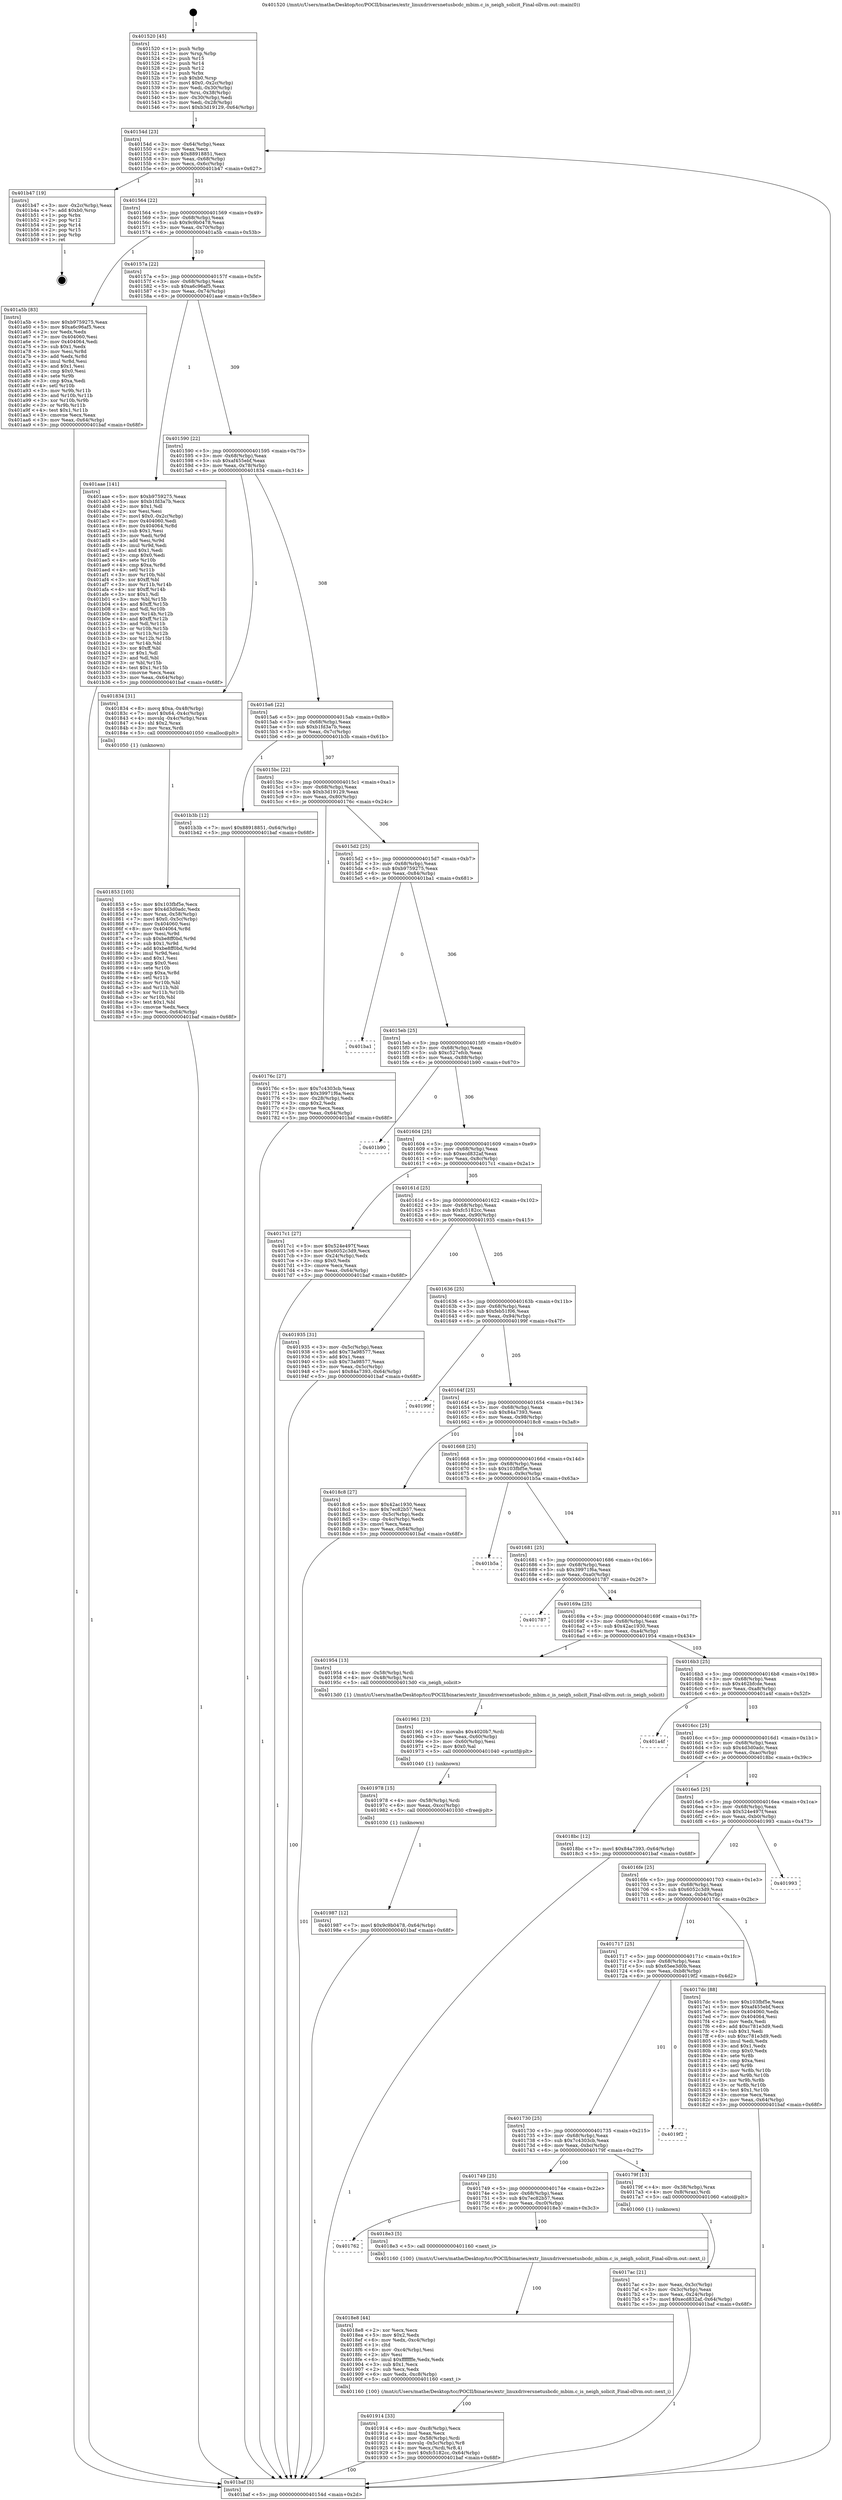 digraph "0x401520" {
  label = "0x401520 (/mnt/c/Users/mathe/Desktop/tcc/POCII/binaries/extr_linuxdriversnetusbcdc_mbim.c_is_neigh_solicit_Final-ollvm.out::main(0))"
  labelloc = "t"
  node[shape=record]

  Entry [label="",width=0.3,height=0.3,shape=circle,fillcolor=black,style=filled]
  "0x40154d" [label="{
     0x40154d [23]\l
     | [instrs]\l
     &nbsp;&nbsp;0x40154d \<+3\>: mov -0x64(%rbp),%eax\l
     &nbsp;&nbsp;0x401550 \<+2\>: mov %eax,%ecx\l
     &nbsp;&nbsp;0x401552 \<+6\>: sub $0x88918851,%ecx\l
     &nbsp;&nbsp;0x401558 \<+3\>: mov %eax,-0x68(%rbp)\l
     &nbsp;&nbsp;0x40155b \<+3\>: mov %ecx,-0x6c(%rbp)\l
     &nbsp;&nbsp;0x40155e \<+6\>: je 0000000000401b47 \<main+0x627\>\l
  }"]
  "0x401b47" [label="{
     0x401b47 [19]\l
     | [instrs]\l
     &nbsp;&nbsp;0x401b47 \<+3\>: mov -0x2c(%rbp),%eax\l
     &nbsp;&nbsp;0x401b4a \<+7\>: add $0xb0,%rsp\l
     &nbsp;&nbsp;0x401b51 \<+1\>: pop %rbx\l
     &nbsp;&nbsp;0x401b52 \<+2\>: pop %r12\l
     &nbsp;&nbsp;0x401b54 \<+2\>: pop %r14\l
     &nbsp;&nbsp;0x401b56 \<+2\>: pop %r15\l
     &nbsp;&nbsp;0x401b58 \<+1\>: pop %rbp\l
     &nbsp;&nbsp;0x401b59 \<+1\>: ret\l
  }"]
  "0x401564" [label="{
     0x401564 [22]\l
     | [instrs]\l
     &nbsp;&nbsp;0x401564 \<+5\>: jmp 0000000000401569 \<main+0x49\>\l
     &nbsp;&nbsp;0x401569 \<+3\>: mov -0x68(%rbp),%eax\l
     &nbsp;&nbsp;0x40156c \<+5\>: sub $0x9c9b0478,%eax\l
     &nbsp;&nbsp;0x401571 \<+3\>: mov %eax,-0x70(%rbp)\l
     &nbsp;&nbsp;0x401574 \<+6\>: je 0000000000401a5b \<main+0x53b\>\l
  }"]
  Exit [label="",width=0.3,height=0.3,shape=circle,fillcolor=black,style=filled,peripheries=2]
  "0x401a5b" [label="{
     0x401a5b [83]\l
     | [instrs]\l
     &nbsp;&nbsp;0x401a5b \<+5\>: mov $0xb9759275,%eax\l
     &nbsp;&nbsp;0x401a60 \<+5\>: mov $0xa6c96af5,%ecx\l
     &nbsp;&nbsp;0x401a65 \<+2\>: xor %edx,%edx\l
     &nbsp;&nbsp;0x401a67 \<+7\>: mov 0x404060,%esi\l
     &nbsp;&nbsp;0x401a6e \<+7\>: mov 0x404064,%edi\l
     &nbsp;&nbsp;0x401a75 \<+3\>: sub $0x1,%edx\l
     &nbsp;&nbsp;0x401a78 \<+3\>: mov %esi,%r8d\l
     &nbsp;&nbsp;0x401a7b \<+3\>: add %edx,%r8d\l
     &nbsp;&nbsp;0x401a7e \<+4\>: imul %r8d,%esi\l
     &nbsp;&nbsp;0x401a82 \<+3\>: and $0x1,%esi\l
     &nbsp;&nbsp;0x401a85 \<+3\>: cmp $0x0,%esi\l
     &nbsp;&nbsp;0x401a88 \<+4\>: sete %r9b\l
     &nbsp;&nbsp;0x401a8c \<+3\>: cmp $0xa,%edi\l
     &nbsp;&nbsp;0x401a8f \<+4\>: setl %r10b\l
     &nbsp;&nbsp;0x401a93 \<+3\>: mov %r9b,%r11b\l
     &nbsp;&nbsp;0x401a96 \<+3\>: and %r10b,%r11b\l
     &nbsp;&nbsp;0x401a99 \<+3\>: xor %r10b,%r9b\l
     &nbsp;&nbsp;0x401a9c \<+3\>: or %r9b,%r11b\l
     &nbsp;&nbsp;0x401a9f \<+4\>: test $0x1,%r11b\l
     &nbsp;&nbsp;0x401aa3 \<+3\>: cmovne %ecx,%eax\l
     &nbsp;&nbsp;0x401aa6 \<+3\>: mov %eax,-0x64(%rbp)\l
     &nbsp;&nbsp;0x401aa9 \<+5\>: jmp 0000000000401baf \<main+0x68f\>\l
  }"]
  "0x40157a" [label="{
     0x40157a [22]\l
     | [instrs]\l
     &nbsp;&nbsp;0x40157a \<+5\>: jmp 000000000040157f \<main+0x5f\>\l
     &nbsp;&nbsp;0x40157f \<+3\>: mov -0x68(%rbp),%eax\l
     &nbsp;&nbsp;0x401582 \<+5\>: sub $0xa6c96af5,%eax\l
     &nbsp;&nbsp;0x401587 \<+3\>: mov %eax,-0x74(%rbp)\l
     &nbsp;&nbsp;0x40158a \<+6\>: je 0000000000401aae \<main+0x58e\>\l
  }"]
  "0x401987" [label="{
     0x401987 [12]\l
     | [instrs]\l
     &nbsp;&nbsp;0x401987 \<+7\>: movl $0x9c9b0478,-0x64(%rbp)\l
     &nbsp;&nbsp;0x40198e \<+5\>: jmp 0000000000401baf \<main+0x68f\>\l
  }"]
  "0x401aae" [label="{
     0x401aae [141]\l
     | [instrs]\l
     &nbsp;&nbsp;0x401aae \<+5\>: mov $0xb9759275,%eax\l
     &nbsp;&nbsp;0x401ab3 \<+5\>: mov $0xb1fd3a7b,%ecx\l
     &nbsp;&nbsp;0x401ab8 \<+2\>: mov $0x1,%dl\l
     &nbsp;&nbsp;0x401aba \<+2\>: xor %esi,%esi\l
     &nbsp;&nbsp;0x401abc \<+7\>: movl $0x0,-0x2c(%rbp)\l
     &nbsp;&nbsp;0x401ac3 \<+7\>: mov 0x404060,%edi\l
     &nbsp;&nbsp;0x401aca \<+8\>: mov 0x404064,%r8d\l
     &nbsp;&nbsp;0x401ad2 \<+3\>: sub $0x1,%esi\l
     &nbsp;&nbsp;0x401ad5 \<+3\>: mov %edi,%r9d\l
     &nbsp;&nbsp;0x401ad8 \<+3\>: add %esi,%r9d\l
     &nbsp;&nbsp;0x401adb \<+4\>: imul %r9d,%edi\l
     &nbsp;&nbsp;0x401adf \<+3\>: and $0x1,%edi\l
     &nbsp;&nbsp;0x401ae2 \<+3\>: cmp $0x0,%edi\l
     &nbsp;&nbsp;0x401ae5 \<+4\>: sete %r10b\l
     &nbsp;&nbsp;0x401ae9 \<+4\>: cmp $0xa,%r8d\l
     &nbsp;&nbsp;0x401aed \<+4\>: setl %r11b\l
     &nbsp;&nbsp;0x401af1 \<+3\>: mov %r10b,%bl\l
     &nbsp;&nbsp;0x401af4 \<+3\>: xor $0xff,%bl\l
     &nbsp;&nbsp;0x401af7 \<+3\>: mov %r11b,%r14b\l
     &nbsp;&nbsp;0x401afa \<+4\>: xor $0xff,%r14b\l
     &nbsp;&nbsp;0x401afe \<+3\>: xor $0x1,%dl\l
     &nbsp;&nbsp;0x401b01 \<+3\>: mov %bl,%r15b\l
     &nbsp;&nbsp;0x401b04 \<+4\>: and $0xff,%r15b\l
     &nbsp;&nbsp;0x401b08 \<+3\>: and %dl,%r10b\l
     &nbsp;&nbsp;0x401b0b \<+3\>: mov %r14b,%r12b\l
     &nbsp;&nbsp;0x401b0e \<+4\>: and $0xff,%r12b\l
     &nbsp;&nbsp;0x401b12 \<+3\>: and %dl,%r11b\l
     &nbsp;&nbsp;0x401b15 \<+3\>: or %r10b,%r15b\l
     &nbsp;&nbsp;0x401b18 \<+3\>: or %r11b,%r12b\l
     &nbsp;&nbsp;0x401b1b \<+3\>: xor %r12b,%r15b\l
     &nbsp;&nbsp;0x401b1e \<+3\>: or %r14b,%bl\l
     &nbsp;&nbsp;0x401b21 \<+3\>: xor $0xff,%bl\l
     &nbsp;&nbsp;0x401b24 \<+3\>: or $0x1,%dl\l
     &nbsp;&nbsp;0x401b27 \<+2\>: and %dl,%bl\l
     &nbsp;&nbsp;0x401b29 \<+3\>: or %bl,%r15b\l
     &nbsp;&nbsp;0x401b2c \<+4\>: test $0x1,%r15b\l
     &nbsp;&nbsp;0x401b30 \<+3\>: cmovne %ecx,%eax\l
     &nbsp;&nbsp;0x401b33 \<+3\>: mov %eax,-0x64(%rbp)\l
     &nbsp;&nbsp;0x401b36 \<+5\>: jmp 0000000000401baf \<main+0x68f\>\l
  }"]
  "0x401590" [label="{
     0x401590 [22]\l
     | [instrs]\l
     &nbsp;&nbsp;0x401590 \<+5\>: jmp 0000000000401595 \<main+0x75\>\l
     &nbsp;&nbsp;0x401595 \<+3\>: mov -0x68(%rbp),%eax\l
     &nbsp;&nbsp;0x401598 \<+5\>: sub $0xaf455ebf,%eax\l
     &nbsp;&nbsp;0x40159d \<+3\>: mov %eax,-0x78(%rbp)\l
     &nbsp;&nbsp;0x4015a0 \<+6\>: je 0000000000401834 \<main+0x314\>\l
  }"]
  "0x401978" [label="{
     0x401978 [15]\l
     | [instrs]\l
     &nbsp;&nbsp;0x401978 \<+4\>: mov -0x58(%rbp),%rdi\l
     &nbsp;&nbsp;0x40197c \<+6\>: mov %eax,-0xcc(%rbp)\l
     &nbsp;&nbsp;0x401982 \<+5\>: call 0000000000401030 \<free@plt\>\l
     | [calls]\l
     &nbsp;&nbsp;0x401030 \{1\} (unknown)\l
  }"]
  "0x401834" [label="{
     0x401834 [31]\l
     | [instrs]\l
     &nbsp;&nbsp;0x401834 \<+8\>: movq $0xa,-0x48(%rbp)\l
     &nbsp;&nbsp;0x40183c \<+7\>: movl $0x64,-0x4c(%rbp)\l
     &nbsp;&nbsp;0x401843 \<+4\>: movslq -0x4c(%rbp),%rax\l
     &nbsp;&nbsp;0x401847 \<+4\>: shl $0x2,%rax\l
     &nbsp;&nbsp;0x40184b \<+3\>: mov %rax,%rdi\l
     &nbsp;&nbsp;0x40184e \<+5\>: call 0000000000401050 \<malloc@plt\>\l
     | [calls]\l
     &nbsp;&nbsp;0x401050 \{1\} (unknown)\l
  }"]
  "0x4015a6" [label="{
     0x4015a6 [22]\l
     | [instrs]\l
     &nbsp;&nbsp;0x4015a6 \<+5\>: jmp 00000000004015ab \<main+0x8b\>\l
     &nbsp;&nbsp;0x4015ab \<+3\>: mov -0x68(%rbp),%eax\l
     &nbsp;&nbsp;0x4015ae \<+5\>: sub $0xb1fd3a7b,%eax\l
     &nbsp;&nbsp;0x4015b3 \<+3\>: mov %eax,-0x7c(%rbp)\l
     &nbsp;&nbsp;0x4015b6 \<+6\>: je 0000000000401b3b \<main+0x61b\>\l
  }"]
  "0x401961" [label="{
     0x401961 [23]\l
     | [instrs]\l
     &nbsp;&nbsp;0x401961 \<+10\>: movabs $0x4020b7,%rdi\l
     &nbsp;&nbsp;0x40196b \<+3\>: mov %eax,-0x60(%rbp)\l
     &nbsp;&nbsp;0x40196e \<+3\>: mov -0x60(%rbp),%esi\l
     &nbsp;&nbsp;0x401971 \<+2\>: mov $0x0,%al\l
     &nbsp;&nbsp;0x401973 \<+5\>: call 0000000000401040 \<printf@plt\>\l
     | [calls]\l
     &nbsp;&nbsp;0x401040 \{1\} (unknown)\l
  }"]
  "0x401b3b" [label="{
     0x401b3b [12]\l
     | [instrs]\l
     &nbsp;&nbsp;0x401b3b \<+7\>: movl $0x88918851,-0x64(%rbp)\l
     &nbsp;&nbsp;0x401b42 \<+5\>: jmp 0000000000401baf \<main+0x68f\>\l
  }"]
  "0x4015bc" [label="{
     0x4015bc [22]\l
     | [instrs]\l
     &nbsp;&nbsp;0x4015bc \<+5\>: jmp 00000000004015c1 \<main+0xa1\>\l
     &nbsp;&nbsp;0x4015c1 \<+3\>: mov -0x68(%rbp),%eax\l
     &nbsp;&nbsp;0x4015c4 \<+5\>: sub $0xb3d19129,%eax\l
     &nbsp;&nbsp;0x4015c9 \<+3\>: mov %eax,-0x80(%rbp)\l
     &nbsp;&nbsp;0x4015cc \<+6\>: je 000000000040176c \<main+0x24c\>\l
  }"]
  "0x401914" [label="{
     0x401914 [33]\l
     | [instrs]\l
     &nbsp;&nbsp;0x401914 \<+6\>: mov -0xc8(%rbp),%ecx\l
     &nbsp;&nbsp;0x40191a \<+3\>: imul %eax,%ecx\l
     &nbsp;&nbsp;0x40191d \<+4\>: mov -0x58(%rbp),%rdi\l
     &nbsp;&nbsp;0x401921 \<+4\>: movslq -0x5c(%rbp),%r8\l
     &nbsp;&nbsp;0x401925 \<+4\>: mov %ecx,(%rdi,%r8,4)\l
     &nbsp;&nbsp;0x401929 \<+7\>: movl $0xfc5182cc,-0x64(%rbp)\l
     &nbsp;&nbsp;0x401930 \<+5\>: jmp 0000000000401baf \<main+0x68f\>\l
  }"]
  "0x40176c" [label="{
     0x40176c [27]\l
     | [instrs]\l
     &nbsp;&nbsp;0x40176c \<+5\>: mov $0x7c4303cb,%eax\l
     &nbsp;&nbsp;0x401771 \<+5\>: mov $0x39971f6a,%ecx\l
     &nbsp;&nbsp;0x401776 \<+3\>: mov -0x28(%rbp),%edx\l
     &nbsp;&nbsp;0x401779 \<+3\>: cmp $0x2,%edx\l
     &nbsp;&nbsp;0x40177c \<+3\>: cmovne %ecx,%eax\l
     &nbsp;&nbsp;0x40177f \<+3\>: mov %eax,-0x64(%rbp)\l
     &nbsp;&nbsp;0x401782 \<+5\>: jmp 0000000000401baf \<main+0x68f\>\l
  }"]
  "0x4015d2" [label="{
     0x4015d2 [25]\l
     | [instrs]\l
     &nbsp;&nbsp;0x4015d2 \<+5\>: jmp 00000000004015d7 \<main+0xb7\>\l
     &nbsp;&nbsp;0x4015d7 \<+3\>: mov -0x68(%rbp),%eax\l
     &nbsp;&nbsp;0x4015da \<+5\>: sub $0xb9759275,%eax\l
     &nbsp;&nbsp;0x4015df \<+6\>: mov %eax,-0x84(%rbp)\l
     &nbsp;&nbsp;0x4015e5 \<+6\>: je 0000000000401ba1 \<main+0x681\>\l
  }"]
  "0x401baf" [label="{
     0x401baf [5]\l
     | [instrs]\l
     &nbsp;&nbsp;0x401baf \<+5\>: jmp 000000000040154d \<main+0x2d\>\l
  }"]
  "0x401520" [label="{
     0x401520 [45]\l
     | [instrs]\l
     &nbsp;&nbsp;0x401520 \<+1\>: push %rbp\l
     &nbsp;&nbsp;0x401521 \<+3\>: mov %rsp,%rbp\l
     &nbsp;&nbsp;0x401524 \<+2\>: push %r15\l
     &nbsp;&nbsp;0x401526 \<+2\>: push %r14\l
     &nbsp;&nbsp;0x401528 \<+2\>: push %r12\l
     &nbsp;&nbsp;0x40152a \<+1\>: push %rbx\l
     &nbsp;&nbsp;0x40152b \<+7\>: sub $0xb0,%rsp\l
     &nbsp;&nbsp;0x401532 \<+7\>: movl $0x0,-0x2c(%rbp)\l
     &nbsp;&nbsp;0x401539 \<+3\>: mov %edi,-0x30(%rbp)\l
     &nbsp;&nbsp;0x40153c \<+4\>: mov %rsi,-0x38(%rbp)\l
     &nbsp;&nbsp;0x401540 \<+3\>: mov -0x30(%rbp),%edi\l
     &nbsp;&nbsp;0x401543 \<+3\>: mov %edi,-0x28(%rbp)\l
     &nbsp;&nbsp;0x401546 \<+7\>: movl $0xb3d19129,-0x64(%rbp)\l
  }"]
  "0x4018e8" [label="{
     0x4018e8 [44]\l
     | [instrs]\l
     &nbsp;&nbsp;0x4018e8 \<+2\>: xor %ecx,%ecx\l
     &nbsp;&nbsp;0x4018ea \<+5\>: mov $0x2,%edx\l
     &nbsp;&nbsp;0x4018ef \<+6\>: mov %edx,-0xc4(%rbp)\l
     &nbsp;&nbsp;0x4018f5 \<+1\>: cltd\l
     &nbsp;&nbsp;0x4018f6 \<+6\>: mov -0xc4(%rbp),%esi\l
     &nbsp;&nbsp;0x4018fc \<+2\>: idiv %esi\l
     &nbsp;&nbsp;0x4018fe \<+6\>: imul $0xfffffffe,%edx,%edx\l
     &nbsp;&nbsp;0x401904 \<+3\>: sub $0x1,%ecx\l
     &nbsp;&nbsp;0x401907 \<+2\>: sub %ecx,%edx\l
     &nbsp;&nbsp;0x401909 \<+6\>: mov %edx,-0xc8(%rbp)\l
     &nbsp;&nbsp;0x40190f \<+5\>: call 0000000000401160 \<next_i\>\l
     | [calls]\l
     &nbsp;&nbsp;0x401160 \{100\} (/mnt/c/Users/mathe/Desktop/tcc/POCII/binaries/extr_linuxdriversnetusbcdc_mbim.c_is_neigh_solicit_Final-ollvm.out::next_i)\l
  }"]
  "0x401ba1" [label="{
     0x401ba1\l
  }", style=dashed]
  "0x4015eb" [label="{
     0x4015eb [25]\l
     | [instrs]\l
     &nbsp;&nbsp;0x4015eb \<+5\>: jmp 00000000004015f0 \<main+0xd0\>\l
     &nbsp;&nbsp;0x4015f0 \<+3\>: mov -0x68(%rbp),%eax\l
     &nbsp;&nbsp;0x4015f3 \<+5\>: sub $0xc527efcb,%eax\l
     &nbsp;&nbsp;0x4015f8 \<+6\>: mov %eax,-0x88(%rbp)\l
     &nbsp;&nbsp;0x4015fe \<+6\>: je 0000000000401b90 \<main+0x670\>\l
  }"]
  "0x401762" [label="{
     0x401762\l
  }", style=dashed]
  "0x401b90" [label="{
     0x401b90\l
  }", style=dashed]
  "0x401604" [label="{
     0x401604 [25]\l
     | [instrs]\l
     &nbsp;&nbsp;0x401604 \<+5\>: jmp 0000000000401609 \<main+0xe9\>\l
     &nbsp;&nbsp;0x401609 \<+3\>: mov -0x68(%rbp),%eax\l
     &nbsp;&nbsp;0x40160c \<+5\>: sub $0xecd832af,%eax\l
     &nbsp;&nbsp;0x401611 \<+6\>: mov %eax,-0x8c(%rbp)\l
     &nbsp;&nbsp;0x401617 \<+6\>: je 00000000004017c1 \<main+0x2a1\>\l
  }"]
  "0x4018e3" [label="{
     0x4018e3 [5]\l
     | [instrs]\l
     &nbsp;&nbsp;0x4018e3 \<+5\>: call 0000000000401160 \<next_i\>\l
     | [calls]\l
     &nbsp;&nbsp;0x401160 \{100\} (/mnt/c/Users/mathe/Desktop/tcc/POCII/binaries/extr_linuxdriversnetusbcdc_mbim.c_is_neigh_solicit_Final-ollvm.out::next_i)\l
  }"]
  "0x4017c1" [label="{
     0x4017c1 [27]\l
     | [instrs]\l
     &nbsp;&nbsp;0x4017c1 \<+5\>: mov $0x524e497f,%eax\l
     &nbsp;&nbsp;0x4017c6 \<+5\>: mov $0x6052c3d9,%ecx\l
     &nbsp;&nbsp;0x4017cb \<+3\>: mov -0x24(%rbp),%edx\l
     &nbsp;&nbsp;0x4017ce \<+3\>: cmp $0x0,%edx\l
     &nbsp;&nbsp;0x4017d1 \<+3\>: cmove %ecx,%eax\l
     &nbsp;&nbsp;0x4017d4 \<+3\>: mov %eax,-0x64(%rbp)\l
     &nbsp;&nbsp;0x4017d7 \<+5\>: jmp 0000000000401baf \<main+0x68f\>\l
  }"]
  "0x40161d" [label="{
     0x40161d [25]\l
     | [instrs]\l
     &nbsp;&nbsp;0x40161d \<+5\>: jmp 0000000000401622 \<main+0x102\>\l
     &nbsp;&nbsp;0x401622 \<+3\>: mov -0x68(%rbp),%eax\l
     &nbsp;&nbsp;0x401625 \<+5\>: sub $0xfc5182cc,%eax\l
     &nbsp;&nbsp;0x40162a \<+6\>: mov %eax,-0x90(%rbp)\l
     &nbsp;&nbsp;0x401630 \<+6\>: je 0000000000401935 \<main+0x415\>\l
  }"]
  "0x401853" [label="{
     0x401853 [105]\l
     | [instrs]\l
     &nbsp;&nbsp;0x401853 \<+5\>: mov $0x103fbf5e,%ecx\l
     &nbsp;&nbsp;0x401858 \<+5\>: mov $0x4d3d0adc,%edx\l
     &nbsp;&nbsp;0x40185d \<+4\>: mov %rax,-0x58(%rbp)\l
     &nbsp;&nbsp;0x401861 \<+7\>: movl $0x0,-0x5c(%rbp)\l
     &nbsp;&nbsp;0x401868 \<+7\>: mov 0x404060,%esi\l
     &nbsp;&nbsp;0x40186f \<+8\>: mov 0x404064,%r8d\l
     &nbsp;&nbsp;0x401877 \<+3\>: mov %esi,%r9d\l
     &nbsp;&nbsp;0x40187a \<+7\>: sub $0xbe8ff0bd,%r9d\l
     &nbsp;&nbsp;0x401881 \<+4\>: sub $0x1,%r9d\l
     &nbsp;&nbsp;0x401885 \<+7\>: add $0xbe8ff0bd,%r9d\l
     &nbsp;&nbsp;0x40188c \<+4\>: imul %r9d,%esi\l
     &nbsp;&nbsp;0x401890 \<+3\>: and $0x1,%esi\l
     &nbsp;&nbsp;0x401893 \<+3\>: cmp $0x0,%esi\l
     &nbsp;&nbsp;0x401896 \<+4\>: sete %r10b\l
     &nbsp;&nbsp;0x40189a \<+4\>: cmp $0xa,%r8d\l
     &nbsp;&nbsp;0x40189e \<+4\>: setl %r11b\l
     &nbsp;&nbsp;0x4018a2 \<+3\>: mov %r10b,%bl\l
     &nbsp;&nbsp;0x4018a5 \<+3\>: and %r11b,%bl\l
     &nbsp;&nbsp;0x4018a8 \<+3\>: xor %r11b,%r10b\l
     &nbsp;&nbsp;0x4018ab \<+3\>: or %r10b,%bl\l
     &nbsp;&nbsp;0x4018ae \<+3\>: test $0x1,%bl\l
     &nbsp;&nbsp;0x4018b1 \<+3\>: cmovne %edx,%ecx\l
     &nbsp;&nbsp;0x4018b4 \<+3\>: mov %ecx,-0x64(%rbp)\l
     &nbsp;&nbsp;0x4018b7 \<+5\>: jmp 0000000000401baf \<main+0x68f\>\l
  }"]
  "0x401935" [label="{
     0x401935 [31]\l
     | [instrs]\l
     &nbsp;&nbsp;0x401935 \<+3\>: mov -0x5c(%rbp),%eax\l
     &nbsp;&nbsp;0x401938 \<+5\>: add $0x73a98577,%eax\l
     &nbsp;&nbsp;0x40193d \<+3\>: add $0x1,%eax\l
     &nbsp;&nbsp;0x401940 \<+5\>: sub $0x73a98577,%eax\l
     &nbsp;&nbsp;0x401945 \<+3\>: mov %eax,-0x5c(%rbp)\l
     &nbsp;&nbsp;0x401948 \<+7\>: movl $0x84a7393,-0x64(%rbp)\l
     &nbsp;&nbsp;0x40194f \<+5\>: jmp 0000000000401baf \<main+0x68f\>\l
  }"]
  "0x401636" [label="{
     0x401636 [25]\l
     | [instrs]\l
     &nbsp;&nbsp;0x401636 \<+5\>: jmp 000000000040163b \<main+0x11b\>\l
     &nbsp;&nbsp;0x40163b \<+3\>: mov -0x68(%rbp),%eax\l
     &nbsp;&nbsp;0x40163e \<+5\>: sub $0xfeb51f06,%eax\l
     &nbsp;&nbsp;0x401643 \<+6\>: mov %eax,-0x94(%rbp)\l
     &nbsp;&nbsp;0x401649 \<+6\>: je 000000000040199f \<main+0x47f\>\l
  }"]
  "0x4017ac" [label="{
     0x4017ac [21]\l
     | [instrs]\l
     &nbsp;&nbsp;0x4017ac \<+3\>: mov %eax,-0x3c(%rbp)\l
     &nbsp;&nbsp;0x4017af \<+3\>: mov -0x3c(%rbp),%eax\l
     &nbsp;&nbsp;0x4017b2 \<+3\>: mov %eax,-0x24(%rbp)\l
     &nbsp;&nbsp;0x4017b5 \<+7\>: movl $0xecd832af,-0x64(%rbp)\l
     &nbsp;&nbsp;0x4017bc \<+5\>: jmp 0000000000401baf \<main+0x68f\>\l
  }"]
  "0x40199f" [label="{
     0x40199f\l
  }", style=dashed]
  "0x40164f" [label="{
     0x40164f [25]\l
     | [instrs]\l
     &nbsp;&nbsp;0x40164f \<+5\>: jmp 0000000000401654 \<main+0x134\>\l
     &nbsp;&nbsp;0x401654 \<+3\>: mov -0x68(%rbp),%eax\l
     &nbsp;&nbsp;0x401657 \<+5\>: sub $0x84a7393,%eax\l
     &nbsp;&nbsp;0x40165c \<+6\>: mov %eax,-0x98(%rbp)\l
     &nbsp;&nbsp;0x401662 \<+6\>: je 00000000004018c8 \<main+0x3a8\>\l
  }"]
  "0x401749" [label="{
     0x401749 [25]\l
     | [instrs]\l
     &nbsp;&nbsp;0x401749 \<+5\>: jmp 000000000040174e \<main+0x22e\>\l
     &nbsp;&nbsp;0x40174e \<+3\>: mov -0x68(%rbp),%eax\l
     &nbsp;&nbsp;0x401751 \<+5\>: sub $0x7ec82b57,%eax\l
     &nbsp;&nbsp;0x401756 \<+6\>: mov %eax,-0xc0(%rbp)\l
     &nbsp;&nbsp;0x40175c \<+6\>: je 00000000004018e3 \<main+0x3c3\>\l
  }"]
  "0x4018c8" [label="{
     0x4018c8 [27]\l
     | [instrs]\l
     &nbsp;&nbsp;0x4018c8 \<+5\>: mov $0x42ac1930,%eax\l
     &nbsp;&nbsp;0x4018cd \<+5\>: mov $0x7ec82b57,%ecx\l
     &nbsp;&nbsp;0x4018d2 \<+3\>: mov -0x5c(%rbp),%edx\l
     &nbsp;&nbsp;0x4018d5 \<+3\>: cmp -0x4c(%rbp),%edx\l
     &nbsp;&nbsp;0x4018d8 \<+3\>: cmovl %ecx,%eax\l
     &nbsp;&nbsp;0x4018db \<+3\>: mov %eax,-0x64(%rbp)\l
     &nbsp;&nbsp;0x4018de \<+5\>: jmp 0000000000401baf \<main+0x68f\>\l
  }"]
  "0x401668" [label="{
     0x401668 [25]\l
     | [instrs]\l
     &nbsp;&nbsp;0x401668 \<+5\>: jmp 000000000040166d \<main+0x14d\>\l
     &nbsp;&nbsp;0x40166d \<+3\>: mov -0x68(%rbp),%eax\l
     &nbsp;&nbsp;0x401670 \<+5\>: sub $0x103fbf5e,%eax\l
     &nbsp;&nbsp;0x401675 \<+6\>: mov %eax,-0x9c(%rbp)\l
     &nbsp;&nbsp;0x40167b \<+6\>: je 0000000000401b5a \<main+0x63a\>\l
  }"]
  "0x40179f" [label="{
     0x40179f [13]\l
     | [instrs]\l
     &nbsp;&nbsp;0x40179f \<+4\>: mov -0x38(%rbp),%rax\l
     &nbsp;&nbsp;0x4017a3 \<+4\>: mov 0x8(%rax),%rdi\l
     &nbsp;&nbsp;0x4017a7 \<+5\>: call 0000000000401060 \<atoi@plt\>\l
     | [calls]\l
     &nbsp;&nbsp;0x401060 \{1\} (unknown)\l
  }"]
  "0x401b5a" [label="{
     0x401b5a\l
  }", style=dashed]
  "0x401681" [label="{
     0x401681 [25]\l
     | [instrs]\l
     &nbsp;&nbsp;0x401681 \<+5\>: jmp 0000000000401686 \<main+0x166\>\l
     &nbsp;&nbsp;0x401686 \<+3\>: mov -0x68(%rbp),%eax\l
     &nbsp;&nbsp;0x401689 \<+5\>: sub $0x39971f6a,%eax\l
     &nbsp;&nbsp;0x40168e \<+6\>: mov %eax,-0xa0(%rbp)\l
     &nbsp;&nbsp;0x401694 \<+6\>: je 0000000000401787 \<main+0x267\>\l
  }"]
  "0x401730" [label="{
     0x401730 [25]\l
     | [instrs]\l
     &nbsp;&nbsp;0x401730 \<+5\>: jmp 0000000000401735 \<main+0x215\>\l
     &nbsp;&nbsp;0x401735 \<+3\>: mov -0x68(%rbp),%eax\l
     &nbsp;&nbsp;0x401738 \<+5\>: sub $0x7c4303cb,%eax\l
     &nbsp;&nbsp;0x40173d \<+6\>: mov %eax,-0xbc(%rbp)\l
     &nbsp;&nbsp;0x401743 \<+6\>: je 000000000040179f \<main+0x27f\>\l
  }"]
  "0x401787" [label="{
     0x401787\l
  }", style=dashed]
  "0x40169a" [label="{
     0x40169a [25]\l
     | [instrs]\l
     &nbsp;&nbsp;0x40169a \<+5\>: jmp 000000000040169f \<main+0x17f\>\l
     &nbsp;&nbsp;0x40169f \<+3\>: mov -0x68(%rbp),%eax\l
     &nbsp;&nbsp;0x4016a2 \<+5\>: sub $0x42ac1930,%eax\l
     &nbsp;&nbsp;0x4016a7 \<+6\>: mov %eax,-0xa4(%rbp)\l
     &nbsp;&nbsp;0x4016ad \<+6\>: je 0000000000401954 \<main+0x434\>\l
  }"]
  "0x4019f2" [label="{
     0x4019f2\l
  }", style=dashed]
  "0x401954" [label="{
     0x401954 [13]\l
     | [instrs]\l
     &nbsp;&nbsp;0x401954 \<+4\>: mov -0x58(%rbp),%rdi\l
     &nbsp;&nbsp;0x401958 \<+4\>: mov -0x48(%rbp),%rsi\l
     &nbsp;&nbsp;0x40195c \<+5\>: call 00000000004013d0 \<is_neigh_solicit\>\l
     | [calls]\l
     &nbsp;&nbsp;0x4013d0 \{1\} (/mnt/c/Users/mathe/Desktop/tcc/POCII/binaries/extr_linuxdriversnetusbcdc_mbim.c_is_neigh_solicit_Final-ollvm.out::is_neigh_solicit)\l
  }"]
  "0x4016b3" [label="{
     0x4016b3 [25]\l
     | [instrs]\l
     &nbsp;&nbsp;0x4016b3 \<+5\>: jmp 00000000004016b8 \<main+0x198\>\l
     &nbsp;&nbsp;0x4016b8 \<+3\>: mov -0x68(%rbp),%eax\l
     &nbsp;&nbsp;0x4016bb \<+5\>: sub $0x462bfcde,%eax\l
     &nbsp;&nbsp;0x4016c0 \<+6\>: mov %eax,-0xa8(%rbp)\l
     &nbsp;&nbsp;0x4016c6 \<+6\>: je 0000000000401a4f \<main+0x52f\>\l
  }"]
  "0x401717" [label="{
     0x401717 [25]\l
     | [instrs]\l
     &nbsp;&nbsp;0x401717 \<+5\>: jmp 000000000040171c \<main+0x1fc\>\l
     &nbsp;&nbsp;0x40171c \<+3\>: mov -0x68(%rbp),%eax\l
     &nbsp;&nbsp;0x40171f \<+5\>: sub $0x65ee3d0b,%eax\l
     &nbsp;&nbsp;0x401724 \<+6\>: mov %eax,-0xb8(%rbp)\l
     &nbsp;&nbsp;0x40172a \<+6\>: je 00000000004019f2 \<main+0x4d2\>\l
  }"]
  "0x401a4f" [label="{
     0x401a4f\l
  }", style=dashed]
  "0x4016cc" [label="{
     0x4016cc [25]\l
     | [instrs]\l
     &nbsp;&nbsp;0x4016cc \<+5\>: jmp 00000000004016d1 \<main+0x1b1\>\l
     &nbsp;&nbsp;0x4016d1 \<+3\>: mov -0x68(%rbp),%eax\l
     &nbsp;&nbsp;0x4016d4 \<+5\>: sub $0x4d3d0adc,%eax\l
     &nbsp;&nbsp;0x4016d9 \<+6\>: mov %eax,-0xac(%rbp)\l
     &nbsp;&nbsp;0x4016df \<+6\>: je 00000000004018bc \<main+0x39c\>\l
  }"]
  "0x4017dc" [label="{
     0x4017dc [88]\l
     | [instrs]\l
     &nbsp;&nbsp;0x4017dc \<+5\>: mov $0x103fbf5e,%eax\l
     &nbsp;&nbsp;0x4017e1 \<+5\>: mov $0xaf455ebf,%ecx\l
     &nbsp;&nbsp;0x4017e6 \<+7\>: mov 0x404060,%edx\l
     &nbsp;&nbsp;0x4017ed \<+7\>: mov 0x404064,%esi\l
     &nbsp;&nbsp;0x4017f4 \<+2\>: mov %edx,%edi\l
     &nbsp;&nbsp;0x4017f6 \<+6\>: add $0xc781e3d9,%edi\l
     &nbsp;&nbsp;0x4017fc \<+3\>: sub $0x1,%edi\l
     &nbsp;&nbsp;0x4017ff \<+6\>: sub $0xc781e3d9,%edi\l
     &nbsp;&nbsp;0x401805 \<+3\>: imul %edi,%edx\l
     &nbsp;&nbsp;0x401808 \<+3\>: and $0x1,%edx\l
     &nbsp;&nbsp;0x40180b \<+3\>: cmp $0x0,%edx\l
     &nbsp;&nbsp;0x40180e \<+4\>: sete %r8b\l
     &nbsp;&nbsp;0x401812 \<+3\>: cmp $0xa,%esi\l
     &nbsp;&nbsp;0x401815 \<+4\>: setl %r9b\l
     &nbsp;&nbsp;0x401819 \<+3\>: mov %r8b,%r10b\l
     &nbsp;&nbsp;0x40181c \<+3\>: and %r9b,%r10b\l
     &nbsp;&nbsp;0x40181f \<+3\>: xor %r9b,%r8b\l
     &nbsp;&nbsp;0x401822 \<+3\>: or %r8b,%r10b\l
     &nbsp;&nbsp;0x401825 \<+4\>: test $0x1,%r10b\l
     &nbsp;&nbsp;0x401829 \<+3\>: cmovne %ecx,%eax\l
     &nbsp;&nbsp;0x40182c \<+3\>: mov %eax,-0x64(%rbp)\l
     &nbsp;&nbsp;0x40182f \<+5\>: jmp 0000000000401baf \<main+0x68f\>\l
  }"]
  "0x4018bc" [label="{
     0x4018bc [12]\l
     | [instrs]\l
     &nbsp;&nbsp;0x4018bc \<+7\>: movl $0x84a7393,-0x64(%rbp)\l
     &nbsp;&nbsp;0x4018c3 \<+5\>: jmp 0000000000401baf \<main+0x68f\>\l
  }"]
  "0x4016e5" [label="{
     0x4016e5 [25]\l
     | [instrs]\l
     &nbsp;&nbsp;0x4016e5 \<+5\>: jmp 00000000004016ea \<main+0x1ca\>\l
     &nbsp;&nbsp;0x4016ea \<+3\>: mov -0x68(%rbp),%eax\l
     &nbsp;&nbsp;0x4016ed \<+5\>: sub $0x524e497f,%eax\l
     &nbsp;&nbsp;0x4016f2 \<+6\>: mov %eax,-0xb0(%rbp)\l
     &nbsp;&nbsp;0x4016f8 \<+6\>: je 0000000000401993 \<main+0x473\>\l
  }"]
  "0x4016fe" [label="{
     0x4016fe [25]\l
     | [instrs]\l
     &nbsp;&nbsp;0x4016fe \<+5\>: jmp 0000000000401703 \<main+0x1e3\>\l
     &nbsp;&nbsp;0x401703 \<+3\>: mov -0x68(%rbp),%eax\l
     &nbsp;&nbsp;0x401706 \<+5\>: sub $0x6052c3d9,%eax\l
     &nbsp;&nbsp;0x40170b \<+6\>: mov %eax,-0xb4(%rbp)\l
     &nbsp;&nbsp;0x401711 \<+6\>: je 00000000004017dc \<main+0x2bc\>\l
  }"]
  "0x401993" [label="{
     0x401993\l
  }", style=dashed]
  Entry -> "0x401520" [label=" 1"]
  "0x40154d" -> "0x401b47" [label=" 1"]
  "0x40154d" -> "0x401564" [label=" 311"]
  "0x401b47" -> Exit [label=" 1"]
  "0x401564" -> "0x401a5b" [label=" 1"]
  "0x401564" -> "0x40157a" [label=" 310"]
  "0x401b3b" -> "0x401baf" [label=" 1"]
  "0x40157a" -> "0x401aae" [label=" 1"]
  "0x40157a" -> "0x401590" [label=" 309"]
  "0x401aae" -> "0x401baf" [label=" 1"]
  "0x401590" -> "0x401834" [label=" 1"]
  "0x401590" -> "0x4015a6" [label=" 308"]
  "0x401a5b" -> "0x401baf" [label=" 1"]
  "0x4015a6" -> "0x401b3b" [label=" 1"]
  "0x4015a6" -> "0x4015bc" [label=" 307"]
  "0x401987" -> "0x401baf" [label=" 1"]
  "0x4015bc" -> "0x40176c" [label=" 1"]
  "0x4015bc" -> "0x4015d2" [label=" 306"]
  "0x40176c" -> "0x401baf" [label=" 1"]
  "0x401520" -> "0x40154d" [label=" 1"]
  "0x401baf" -> "0x40154d" [label=" 311"]
  "0x401978" -> "0x401987" [label=" 1"]
  "0x4015d2" -> "0x401ba1" [label=" 0"]
  "0x4015d2" -> "0x4015eb" [label=" 306"]
  "0x401961" -> "0x401978" [label=" 1"]
  "0x4015eb" -> "0x401b90" [label=" 0"]
  "0x4015eb" -> "0x401604" [label=" 306"]
  "0x401954" -> "0x401961" [label=" 1"]
  "0x401604" -> "0x4017c1" [label=" 1"]
  "0x401604" -> "0x40161d" [label=" 305"]
  "0x401935" -> "0x401baf" [label=" 100"]
  "0x40161d" -> "0x401935" [label=" 100"]
  "0x40161d" -> "0x401636" [label=" 205"]
  "0x4018e8" -> "0x401914" [label=" 100"]
  "0x401636" -> "0x40199f" [label=" 0"]
  "0x401636" -> "0x40164f" [label=" 205"]
  "0x4018e3" -> "0x4018e8" [label=" 100"]
  "0x40164f" -> "0x4018c8" [label=" 101"]
  "0x40164f" -> "0x401668" [label=" 104"]
  "0x401749" -> "0x401762" [label=" 0"]
  "0x401668" -> "0x401b5a" [label=" 0"]
  "0x401668" -> "0x401681" [label=" 104"]
  "0x401749" -> "0x4018e3" [label=" 100"]
  "0x401681" -> "0x401787" [label=" 0"]
  "0x401681" -> "0x40169a" [label=" 104"]
  "0x4018c8" -> "0x401baf" [label=" 101"]
  "0x40169a" -> "0x401954" [label=" 1"]
  "0x40169a" -> "0x4016b3" [label=" 103"]
  "0x4018bc" -> "0x401baf" [label=" 1"]
  "0x4016b3" -> "0x401a4f" [label=" 0"]
  "0x4016b3" -> "0x4016cc" [label=" 103"]
  "0x401834" -> "0x401853" [label=" 1"]
  "0x4016cc" -> "0x4018bc" [label=" 1"]
  "0x4016cc" -> "0x4016e5" [label=" 102"]
  "0x4017dc" -> "0x401baf" [label=" 1"]
  "0x4016e5" -> "0x401993" [label=" 0"]
  "0x4016e5" -> "0x4016fe" [label=" 102"]
  "0x4017c1" -> "0x401baf" [label=" 1"]
  "0x4016fe" -> "0x4017dc" [label=" 1"]
  "0x4016fe" -> "0x401717" [label=" 101"]
  "0x401853" -> "0x401baf" [label=" 1"]
  "0x401717" -> "0x4019f2" [label=" 0"]
  "0x401717" -> "0x401730" [label=" 101"]
  "0x401914" -> "0x401baf" [label=" 100"]
  "0x401730" -> "0x40179f" [label=" 1"]
  "0x401730" -> "0x401749" [label=" 100"]
  "0x40179f" -> "0x4017ac" [label=" 1"]
  "0x4017ac" -> "0x401baf" [label=" 1"]
}
